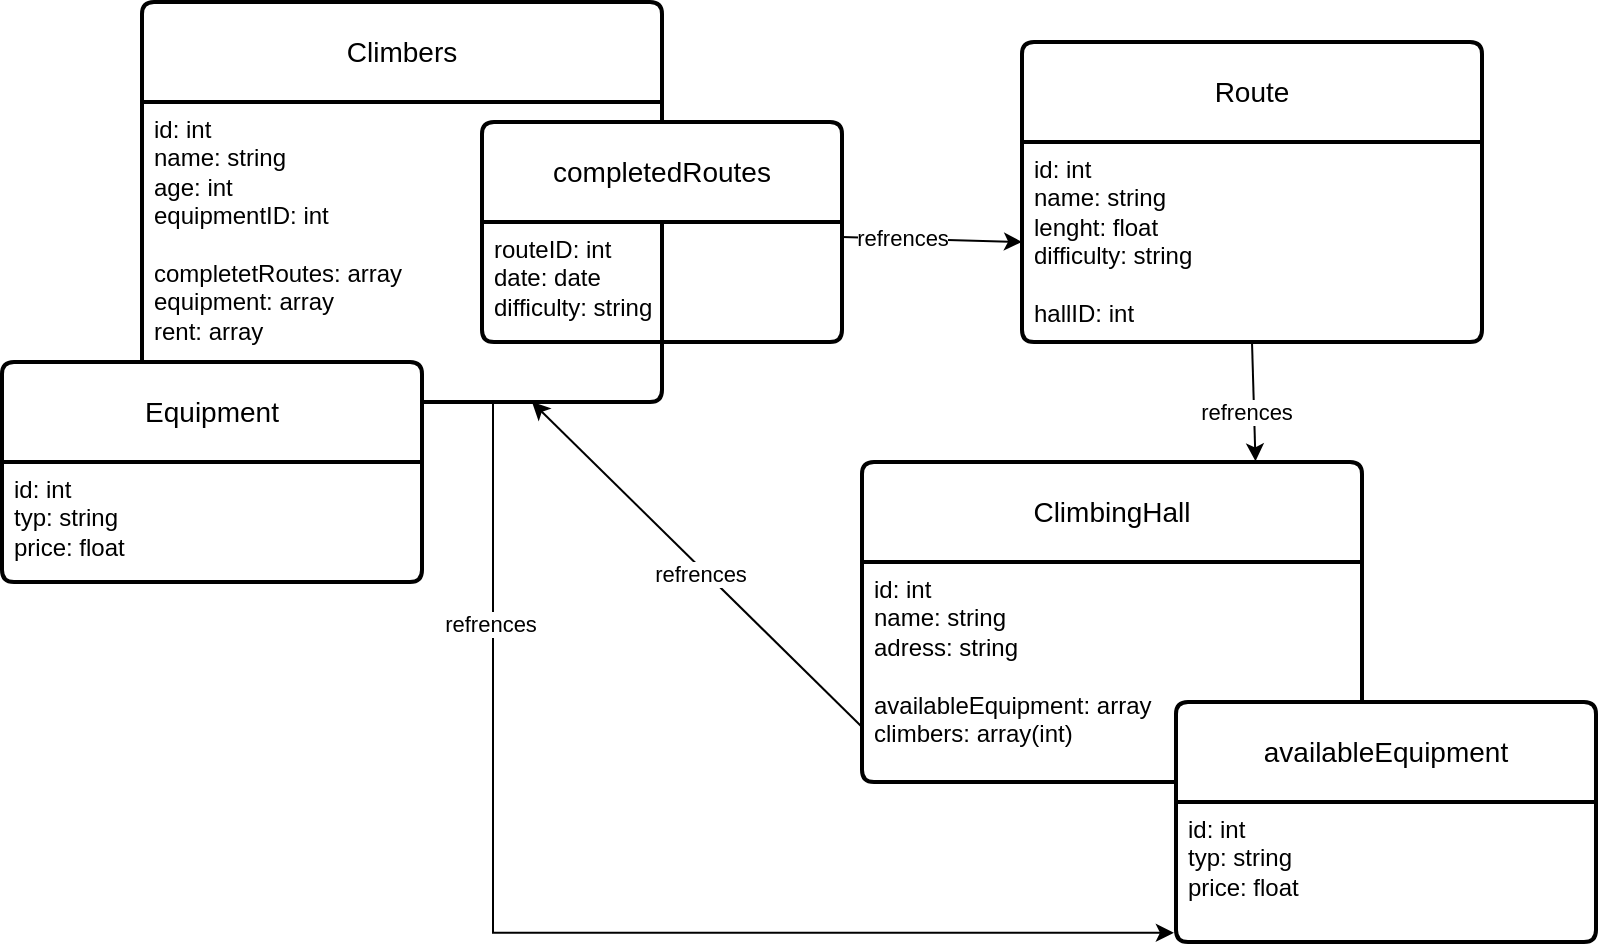 <mxfile version="26.0.16">
  <diagram name="Seite-1" id="T_CEsNFvgsuwPeouJeFK">
    <mxGraphModel dx="1050" dy="669" grid="1" gridSize="10" guides="1" tooltips="1" connect="1" arrows="1" fold="1" page="1" pageScale="1" pageWidth="827" pageHeight="1169" math="0" shadow="0">
      <root>
        <mxCell id="0" />
        <mxCell id="1" parent="0" />
        <mxCell id="kdtduOX_qHTTLlpiZ-oW-1" value="Climbers" style="swimlane;childLayout=stackLayout;horizontal=1;startSize=50;horizontalStack=0;rounded=1;fontSize=14;fontStyle=0;strokeWidth=2;resizeParent=0;resizeLast=1;shadow=0;dashed=0;align=center;arcSize=4;whiteSpace=wrap;html=1;" parent="1" vertex="1">
          <mxGeometry x="100" y="120" width="260" height="200" as="geometry" />
        </mxCell>
        <mxCell id="kdtduOX_qHTTLlpiZ-oW-2" value="id: int&lt;div&gt;name: string&lt;/div&gt;&lt;div&gt;age: int&lt;/div&gt;&lt;div&gt;equipmentID: int&lt;/div&gt;&lt;div&gt;&lt;br&gt;&lt;/div&gt;&lt;div&gt;completetRoutes: array&lt;/div&gt;&lt;div&gt;equipment: array&lt;/div&gt;&lt;div&gt;rent: array&lt;/div&gt;" style="align=left;strokeColor=none;fillColor=none;spacingLeft=4;spacingRight=4;fontSize=12;verticalAlign=top;resizable=0;rotatable=0;part=1;html=1;whiteSpace=wrap;" parent="kdtduOX_qHTTLlpiZ-oW-1" vertex="1">
          <mxGeometry y="50" width="260" height="150" as="geometry" />
        </mxCell>
        <mxCell id="kdtduOX_qHTTLlpiZ-oW-11" style="rounded=0;orthogonalLoop=1;jettySize=auto;html=1;entryX=0;entryY=0.5;entryDx=0;entryDy=0;" parent="1" source="kdtduOX_qHTTLlpiZ-oW-3" target="kdtduOX_qHTTLlpiZ-oW-10" edge="1">
          <mxGeometry relative="1" as="geometry" />
        </mxCell>
        <mxCell id="kdtduOX_qHTTLlpiZ-oW-33" value="refrences" style="edgeLabel;html=1;align=center;verticalAlign=middle;resizable=0;points=[];" parent="kdtduOX_qHTTLlpiZ-oW-11" vertex="1" connectable="0">
          <mxGeometry x="-0.329" y="1" relative="1" as="geometry">
            <mxPoint as="offset" />
          </mxGeometry>
        </mxCell>
        <mxCell id="kdtduOX_qHTTLlpiZ-oW-3" value="completedRoutes" style="swimlane;childLayout=stackLayout;horizontal=1;startSize=50;horizontalStack=0;rounded=1;fontSize=14;fontStyle=0;strokeWidth=2;resizeParent=0;resizeLast=1;shadow=0;dashed=0;align=center;arcSize=4;whiteSpace=wrap;html=1;" parent="1" vertex="1">
          <mxGeometry x="270" y="180" width="180" height="110" as="geometry" />
        </mxCell>
        <mxCell id="kdtduOX_qHTTLlpiZ-oW-4" value="routeID: int&lt;div&gt;date: date&lt;/div&gt;&lt;div&gt;difficulty: string&lt;/div&gt;" style="align=left;strokeColor=none;fillColor=none;spacingLeft=4;spacingRight=4;fontSize=12;verticalAlign=top;resizable=0;rotatable=0;part=1;html=1;whiteSpace=wrap;" parent="kdtduOX_qHTTLlpiZ-oW-3" vertex="1">
          <mxGeometry y="50" width="180" height="60" as="geometry" />
        </mxCell>
        <mxCell id="kdtduOX_qHTTLlpiZ-oW-9" value="Route" style="swimlane;childLayout=stackLayout;horizontal=1;startSize=50;horizontalStack=0;rounded=1;fontSize=14;fontStyle=0;strokeWidth=2;resizeParent=0;resizeLast=1;shadow=0;dashed=0;align=center;arcSize=4;whiteSpace=wrap;html=1;" parent="1" vertex="1">
          <mxGeometry x="540" y="140" width="230" height="150" as="geometry" />
        </mxCell>
        <mxCell id="kdtduOX_qHTTLlpiZ-oW-10" value="id: int&lt;div&gt;name: string&lt;/div&gt;&lt;div&gt;lenght: float&lt;/div&gt;&lt;div&gt;difficulty: string&lt;/div&gt;&lt;div&gt;&lt;br&gt;&lt;/div&gt;&lt;div&gt;hallID: int&lt;/div&gt;&lt;div&gt;&lt;br&gt;&lt;/div&gt;" style="align=left;strokeColor=none;fillColor=none;spacingLeft=4;spacingRight=4;fontSize=12;verticalAlign=top;resizable=0;rotatable=0;part=1;html=1;whiteSpace=wrap;" parent="kdtduOX_qHTTLlpiZ-oW-9" vertex="1">
          <mxGeometry y="50" width="230" height="100" as="geometry" />
        </mxCell>
        <mxCell id="kdtduOX_qHTTLlpiZ-oW-12" value="Equipment" style="swimlane;childLayout=stackLayout;horizontal=1;startSize=50;horizontalStack=0;rounded=1;fontSize=14;fontStyle=0;strokeWidth=2;resizeParent=0;resizeLast=1;shadow=0;dashed=0;align=center;arcSize=4;whiteSpace=wrap;html=1;" parent="1" vertex="1">
          <mxGeometry x="30" y="300" width="210" height="110" as="geometry" />
        </mxCell>
        <mxCell id="kdtduOX_qHTTLlpiZ-oW-13" value="id: int&lt;div&gt;typ: string&lt;/div&gt;&lt;div&gt;price: float&lt;/div&gt;" style="align=left;strokeColor=none;fillColor=none;spacingLeft=4;spacingRight=4;fontSize=12;verticalAlign=top;resizable=0;rotatable=0;part=1;html=1;whiteSpace=wrap;" parent="kdtduOX_qHTTLlpiZ-oW-12" vertex="1">
          <mxGeometry y="50" width="210" height="60" as="geometry" />
        </mxCell>
        <mxCell id="kdtduOX_qHTTLlpiZ-oW-14" value="ClimbingHall" style="swimlane;childLayout=stackLayout;horizontal=1;startSize=50;horizontalStack=0;rounded=1;fontSize=14;fontStyle=0;strokeWidth=2;resizeParent=0;resizeLast=1;shadow=0;dashed=0;align=center;arcSize=4;whiteSpace=wrap;html=1;" parent="1" vertex="1">
          <mxGeometry x="460" y="350" width="250" height="160" as="geometry" />
        </mxCell>
        <mxCell id="kdtduOX_qHTTLlpiZ-oW-15" value="id: int&lt;div&gt;name: string&lt;/div&gt;&lt;div&gt;adress: string&lt;/div&gt;&lt;div&gt;&lt;br&gt;&lt;/div&gt;&lt;div&gt;availableEquipment: array&lt;/div&gt;&lt;div&gt;climbers: array(int)&lt;/div&gt;" style="align=left;strokeColor=none;fillColor=none;spacingLeft=4;spacingRight=4;fontSize=12;verticalAlign=top;resizable=0;rotatable=0;part=1;html=1;whiteSpace=wrap;" parent="kdtduOX_qHTTLlpiZ-oW-14" vertex="1">
          <mxGeometry y="50" width="250" height="110" as="geometry" />
        </mxCell>
        <mxCell id="kdtduOX_qHTTLlpiZ-oW-24" style="rounded=0;orthogonalLoop=1;jettySize=auto;html=1;exitX=0.5;exitY=1;exitDx=0;exitDy=0;entryX=0.787;entryY=-0.002;entryDx=0;entryDy=0;entryPerimeter=0;" parent="1" source="kdtduOX_qHTTLlpiZ-oW-10" target="kdtduOX_qHTTLlpiZ-oW-14" edge="1">
          <mxGeometry relative="1" as="geometry" />
        </mxCell>
        <mxCell id="kdtduOX_qHTTLlpiZ-oW-34" value="refrences" style="edgeLabel;html=1;align=center;verticalAlign=middle;resizable=0;points=[];" parent="kdtduOX_qHTTLlpiZ-oW-24" vertex="1" connectable="0">
          <mxGeometry x="0.153" y="-4" relative="1" as="geometry">
            <mxPoint as="offset" />
          </mxGeometry>
        </mxCell>
        <mxCell id="kdtduOX_qHTTLlpiZ-oW-25" value="availableEquipment" style="swimlane;childLayout=stackLayout;horizontal=1;startSize=50;horizontalStack=0;rounded=1;fontSize=14;fontStyle=0;strokeWidth=2;resizeParent=0;resizeLast=1;shadow=0;dashed=0;align=center;arcSize=4;whiteSpace=wrap;html=1;" parent="1" vertex="1">
          <mxGeometry x="617" y="470" width="210" height="120" as="geometry" />
        </mxCell>
        <mxCell id="kdtduOX_qHTTLlpiZ-oW-26" value="id: int&lt;div&gt;typ: string&lt;/div&gt;&lt;div&gt;price: float&lt;/div&gt;" style="align=left;strokeColor=none;fillColor=none;spacingLeft=4;spacingRight=4;fontSize=12;verticalAlign=top;resizable=0;rotatable=0;part=1;html=1;whiteSpace=wrap;" parent="kdtduOX_qHTTLlpiZ-oW-25" vertex="1">
          <mxGeometry y="50" width="210" height="70" as="geometry" />
        </mxCell>
        <mxCell id="kdtduOX_qHTTLlpiZ-oW-27" style="edgeStyle=orthogonalEdgeStyle;rounded=0;orthogonalLoop=1;jettySize=auto;html=1;entryX=-0.005;entryY=0.934;entryDx=0;entryDy=0;entryPerimeter=0;exitX=0.675;exitY=0.995;exitDx=0;exitDy=0;exitPerimeter=0;" parent="1" source="kdtduOX_qHTTLlpiZ-oW-2" target="kdtduOX_qHTTLlpiZ-oW-26" edge="1">
          <mxGeometry relative="1" as="geometry">
            <mxPoint x="260" y="330" as="sourcePoint" />
          </mxGeometry>
        </mxCell>
        <mxCell id="kdtduOX_qHTTLlpiZ-oW-32" value="refrences" style="edgeLabel;html=1;align=center;verticalAlign=middle;resizable=0;points=[];" parent="kdtduOX_qHTTLlpiZ-oW-27" vertex="1" connectable="0">
          <mxGeometry x="-0.634" y="-2" relative="1" as="geometry">
            <mxPoint as="offset" />
          </mxGeometry>
        </mxCell>
        <mxCell id="kdtduOX_qHTTLlpiZ-oW-30" style="rounded=0;orthogonalLoop=1;jettySize=auto;html=1;exitX=0;exitY=0.75;exitDx=0;exitDy=0;entryX=0.75;entryY=1;entryDx=0;entryDy=0;" parent="1" source="kdtduOX_qHTTLlpiZ-oW-15" target="kdtduOX_qHTTLlpiZ-oW-2" edge="1">
          <mxGeometry relative="1" as="geometry">
            <mxPoint x="390" y="500" as="sourcePoint" />
          </mxGeometry>
        </mxCell>
        <mxCell id="kdtduOX_qHTTLlpiZ-oW-31" value="refrences" style="edgeLabel;html=1;align=center;verticalAlign=middle;resizable=0;points=[];" parent="kdtduOX_qHTTLlpiZ-oW-30" vertex="1" connectable="0">
          <mxGeometry x="-0.032" y="2" relative="1" as="geometry">
            <mxPoint as="offset" />
          </mxGeometry>
        </mxCell>
      </root>
    </mxGraphModel>
  </diagram>
</mxfile>
